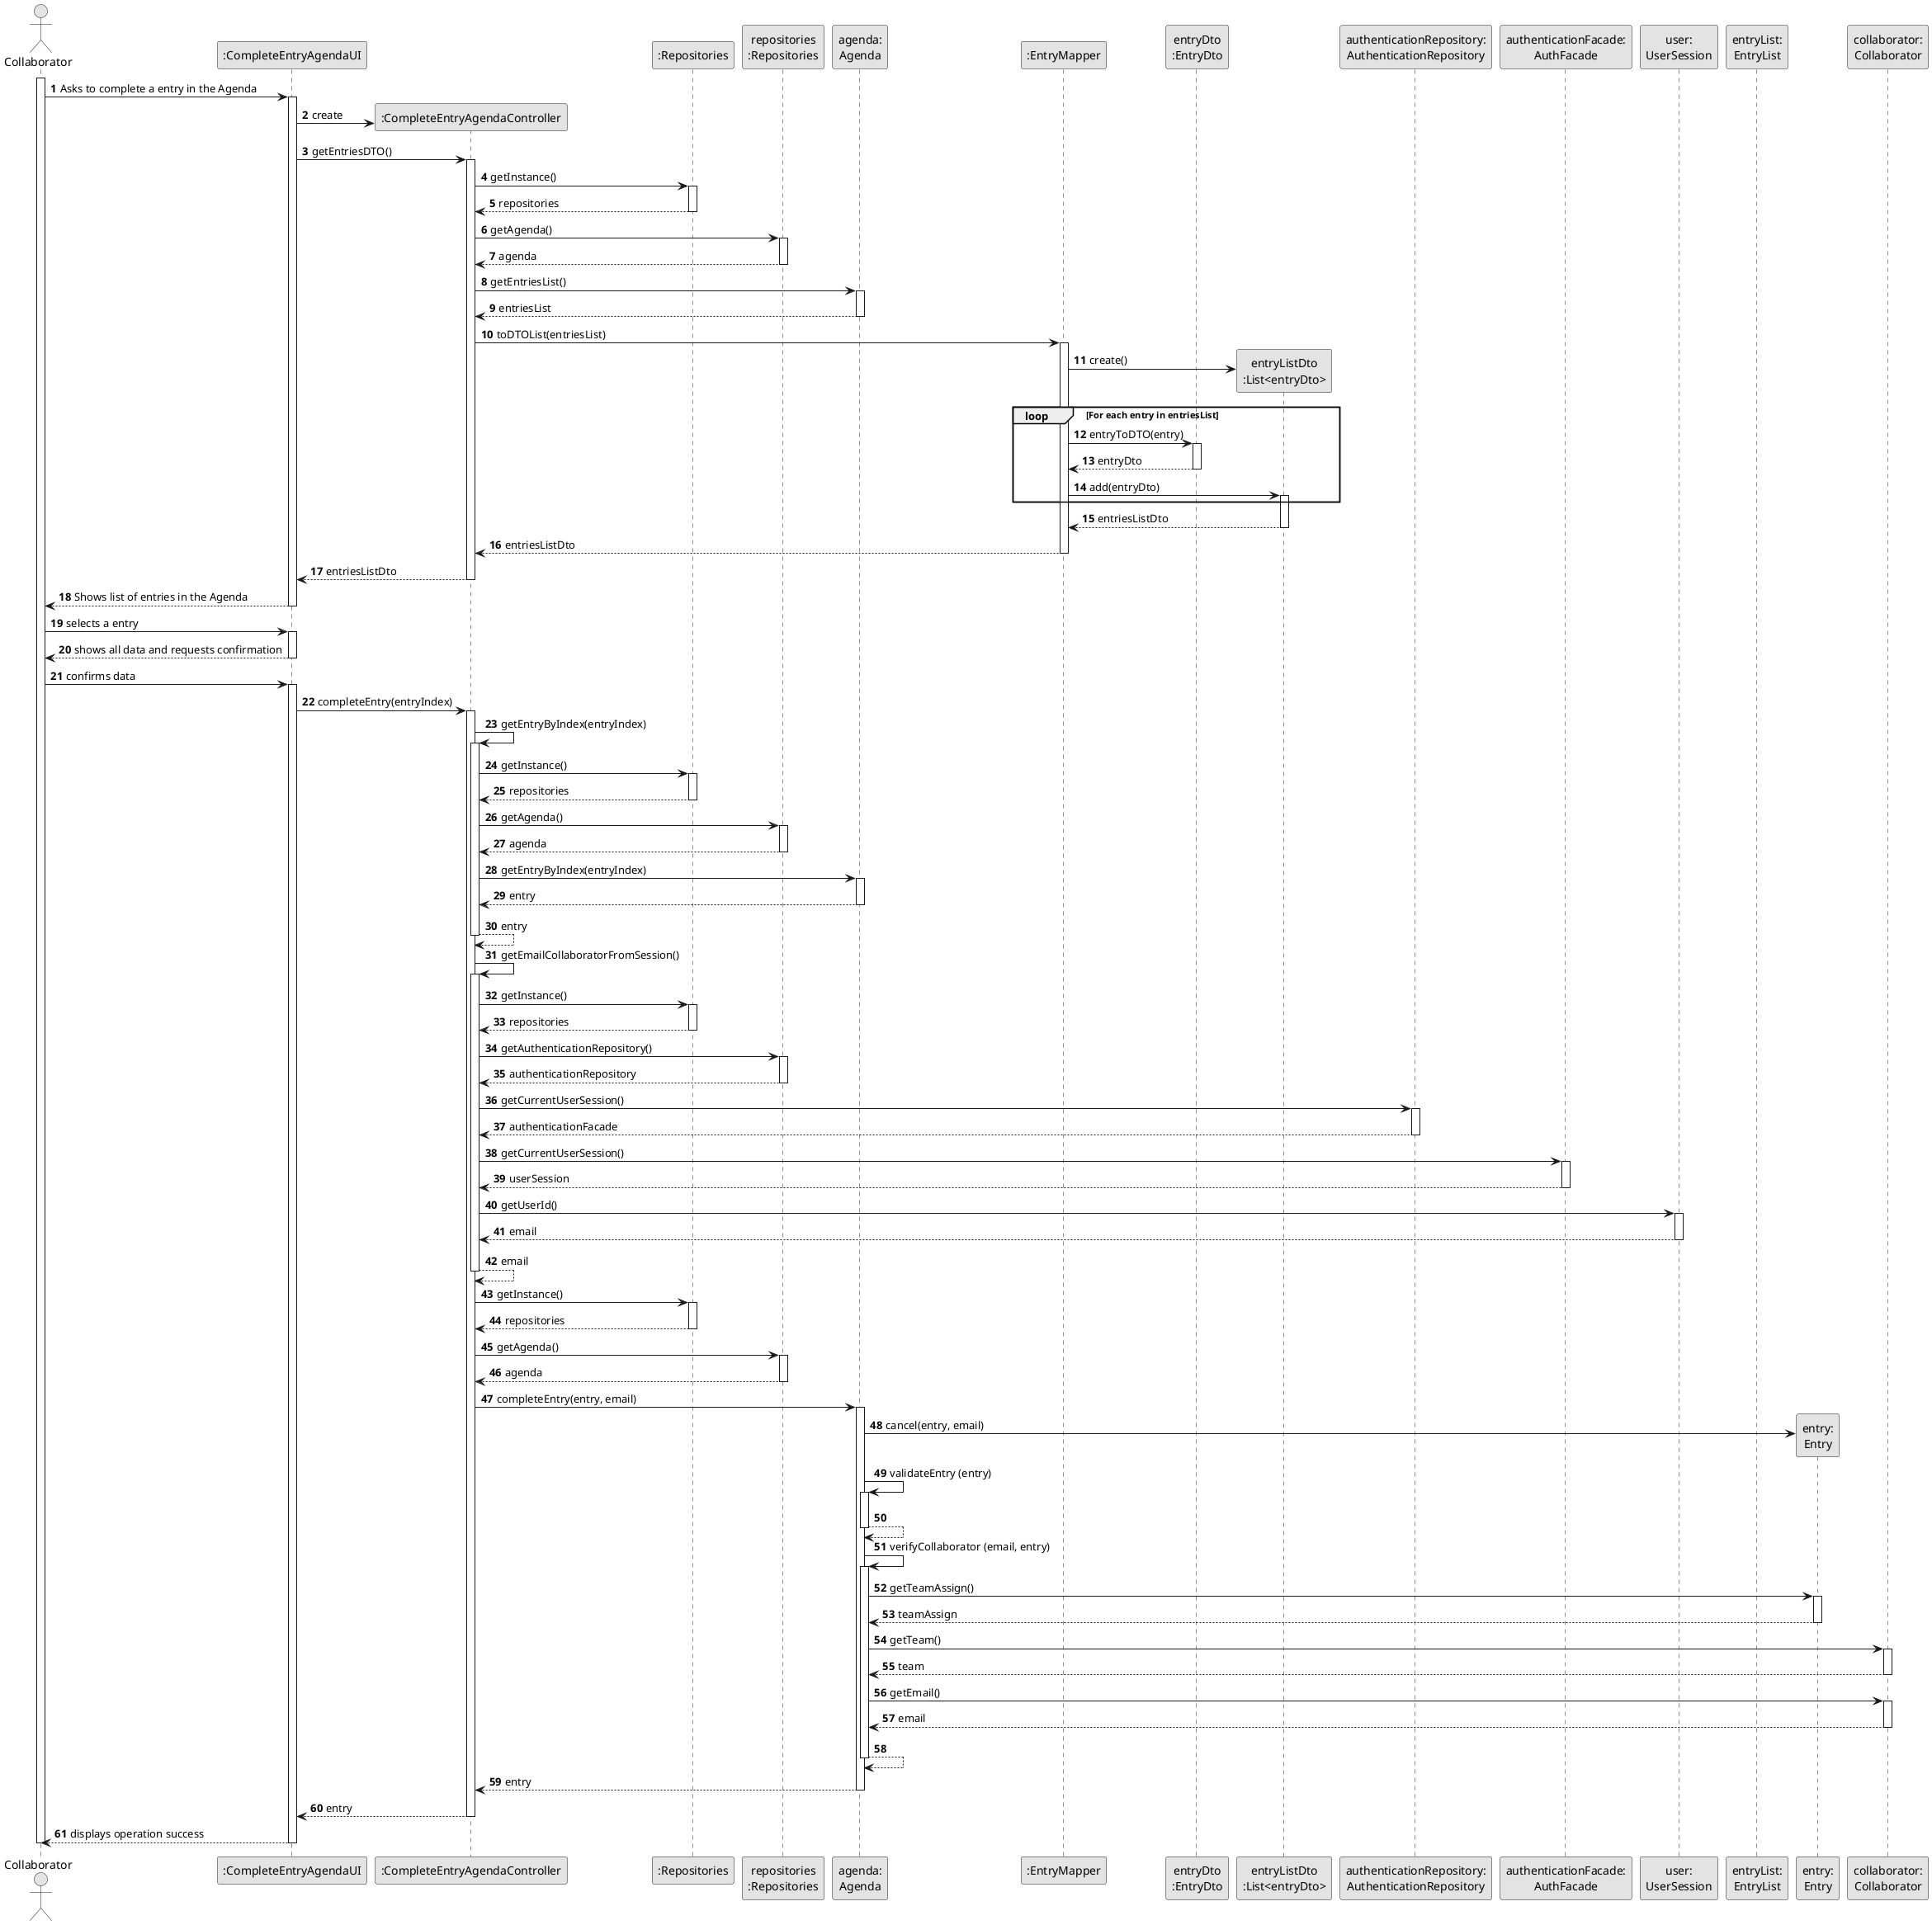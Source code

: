 @startuml
skinparam monochrome true
skinparam packageStyle rectangle
skinparam shadowing false

autonumber

'hide footbox
actor "Collaborator" as COLLABORATOR
participant ":CompleteEntryAgendaUI" as UI
participant ":CompleteEntryAgendaController" as CTRL
participant ":Repositories" as REP
participant "repositories\n:Repositories" as REPS
participant "agenda:\nAgenda" as AGENDA
participant ":EntryMapper" as entryMAPPER
participant "entryDto\n:EntryDto" as entryDTO
participant "entryListDto\n:List<entryDto>" as entryListDTO
participant "authenticationRepository:\nAuthenticationRepository" as authentication
participant "authenticationFacade:\nAuthFacade" as authFacade
participant "user:\nUserSession" as user
participant "entryList:\nEntryList" as entryList
participant "entry:\nEntry" as ENTRY
participant "collaborator:\nCollaborator" as USER

activate COLLABORATOR

    COLLABORATOR -> UI : Asks to complete a entry in the Agenda
    activate UI

        UI -> CTRL** : create

        UI -> CTRL : getEntriesDTO()
        activate CTRL

            CTRL -> REP : getInstance()
            activate REP

            REP --> CTRL: repositories
            deactivate REP

            CTRL -> REPS : getAgenda()
            activate REPS

            REPS --> CTRL: agenda
            deactivate REPS

            CTRL -> AGENDA: getEntriesList()
            activate AGENDA

            AGENDA --> CTRL : entriesList
            deactivate AGENDA

            CTRL -> entryMAPPER: toDTOList(entriesList)
            activate entryMAPPER

                entryMAPPER -> entryListDTO** : create()

                loop For each entry in entriesList

                entryMAPPER -> entryDTO: entryToDTO(entry)
                activate entryDTO

                entryDTO --> entryMAPPER: entryDto
                deactivate entryDTO

                entryMAPPER -> entryListDTO: add(entryDto)
                activate entryListDTO

                end

                entryListDTO --> entryMAPPER: entriesListDto
                deactivate entryListDTO

            entryMAPPER --> CTRL : entriesListDto
            deactivate entryMAPPER

        CTRL --> UI : entriesListDto
        deactivate CTRL

    UI --> COLLABORATOR : Shows list of entries in the Agenda
    deactivate UI

    COLLABORATOR -> UI : selects a entry
    activate UI

    UI --> COLLABORATOR : shows all data and requests confirmation
    deactivate UI

    COLLABORATOR -> UI : confirms data
    activate UI

        UI -> CTRL: completeEntry(entryIndex)
        activate CTRL

            CTRL -> CTRL: getEntryByIndex(entryIndex)
            activate CTRL

            CTRL -> REP: getInstance()
            activate REP

            REP --> CTRL: repositories
            deactivate REP

            CTRL -> REPS: getAgenda()
            activate REPS

            REPS --> CTRL: agenda
            deactivate REPS

            CTRL -> AGENDA: getEntryByIndex(entryIndex)
            activate AGENDA

            AGENDA --> CTRL: entry
            deactivate AGENDA

            CTRL --> CTRL: entry
            deactivate CTRL

            CTRL -> CTRL: getEmailCollaboratorFromSession()
            activate CTRL

            CTRL -> REP: getInstance()
            activate REP

            REP --> CTRL: repositories
            deactivate REP

            CTRL -> REPS: getAuthenticationRepository()
            activate REPS

            REPS --> CTRL: authenticationRepository
            deactivate REPS

            CTRL -> authentication: getCurrentUserSession()
            activate authentication

            authentication --> CTRL: authenticationFacade
            deactivate authentication

            CTRL -> authFacade: getCurrentUserSession()
            activate authFacade

            authFacade --> CTRL: userSession
            deactivate authFacade

            CTRL -> user: getUserId()
            activate user

            user --> CTRL: email
            deactivate user

            CTRL --> CTRL: email
            deactivate CTRL

            CTRL -> REP: getInstance()
            activate REP

            REP --> CTRL: repositories
            deactivate REP

            CTRL -> REPS: getAgenda()
            activate REPS

            REPS --> CTRL: agenda
            deactivate REPS

            CTRL -> AGENDA: completeEntry(entry, email)
            activate AGENDA

                AGENDA -> ENTRY** : cancel(entry, email)

                AGENDA -> AGENDA: validateEntry (entry)
                activate AGENDA

                AGENDA --> AGENDA
                deactivate AGENDA

                AGENDA -> AGENDA: verifyCollaborator (email, entry)
                activate AGENDA

                    AGENDA -> ENTRY: getTeamAssign()
                    activate ENTRY

                    ENTRY --> AGENDA: teamAssign
                    deactivate ENTRY

                    AGENDA -> USER: getTeam()
                    activate USER

                    USER --> AGENDA: team
                    deactivate USER

                    AGENDA -> USER: getEmail()
                    activate USER

                    USER --> AGENDA: email
                    deactivate USER

                AGENDA --> AGENDA
                deactivate AGENDA

            AGENDA --> CTRL: entry
            deactivate AGENDA

        CTRL --> UI: entry
        deactivate CTRL

    UI --> COLLABORATOR: displays operation success
    deactivate UI

deactivate COLLABORATOR

@enduml